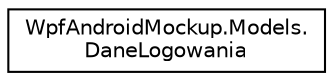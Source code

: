 digraph "Graficzna hierarchia klas"
{
 // INTERACTIVE_SVG=YES
  edge [fontname="Helvetica",fontsize="10",labelfontname="Helvetica",labelfontsize="10"];
  node [fontname="Helvetica",fontsize="10",shape=record];
  rankdir="LR";
  Node0 [label="WpfAndroidMockup.Models.\lDaneLogowania",height=0.2,width=0.4,color="black", fillcolor="white", style="filled",URL="$class_wpf_android_mockup_1_1_models_1_1_dane_logowania.html",tooltip="Statyczna klasa odpowiedzialna za przechowywanie danych logowania "];
}
